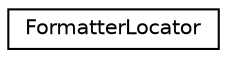 digraph "Graphical Class Hierarchy"
{
  edge [fontname="Helvetica",fontsize="10",labelfontname="Helvetica",labelfontsize="10"];
  node [fontname="Helvetica",fontsize="10",shape=record];
  rankdir="LR";
  Node1 [label="FormatterLocator",height=0.2,width=0.4,color="black", fillcolor="white", style="filled",URL="$class_aura_1_1_intl_1_1_formatter_locator.html"];
}
